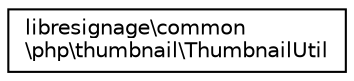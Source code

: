 digraph "Graphical Class Hierarchy"
{
  edge [fontname="Helvetica",fontsize="10",labelfontname="Helvetica",labelfontsize="10"];
  node [fontname="Helvetica",fontsize="10",shape=record];
  rankdir="LR";
  Node0 [label="libresignage\\common\l\\php\\thumbnail\\ThumbnailUtil",height=0.2,width=0.4,color="black", fillcolor="white", style="filled",URL="$classlibresignage_1_1common_1_1php_1_1thumbnail_1_1ThumbnailUtil.html"];
}
